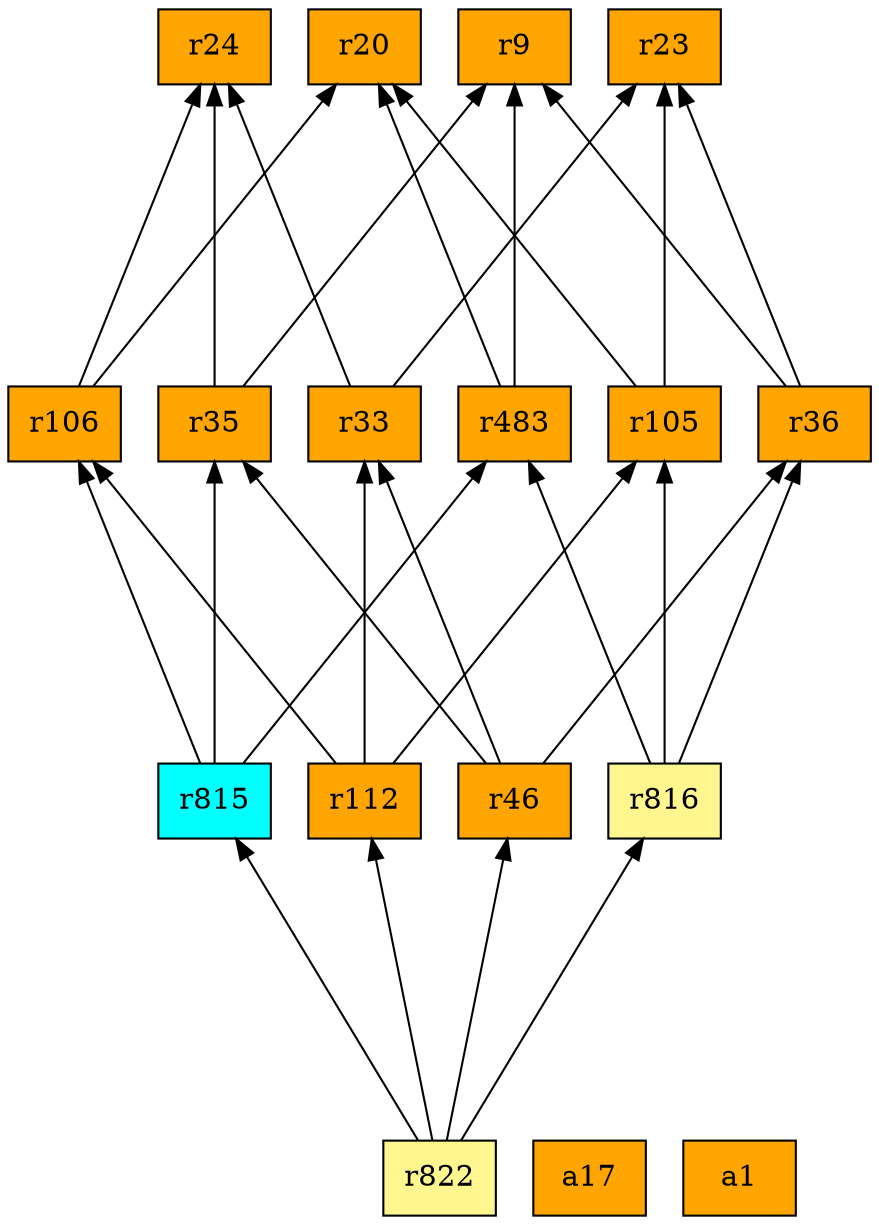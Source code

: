 digraph G {
rankdir=BT;ranksep="2.0";
"r106" [shape=record,fillcolor=orange,style=filled,label="{r106}"];
"r815" [shape=record,fillcolor=cyan,style=filled,label="{r815}"];
"a17" [shape=record,fillcolor=orange,style=filled,label="{a17}"];
"r105" [shape=record,fillcolor=orange,style=filled,label="{r105}"];
"r483" [shape=record,fillcolor=orange,style=filled,label="{r483}"];
"r9" [shape=record,fillcolor=orange,style=filled,label="{r9}"];
"r822" [shape=record,fillcolor=khaki1,style=filled,label="{r822}"];
"a1" [shape=record,fillcolor=orange,style=filled,label="{a1}"];
"r816" [shape=record,fillcolor=khaki1,style=filled,label="{r816}"];
"r35" [shape=record,fillcolor=orange,style=filled,label="{r35}"];
"r24" [shape=record,fillcolor=orange,style=filled,label="{r24}"];
"r23" [shape=record,fillcolor=orange,style=filled,label="{r23}"];
"r33" [shape=record,fillcolor=orange,style=filled,label="{r33}"];
"r36" [shape=record,fillcolor=orange,style=filled,label="{r36}"];
"r20" [shape=record,fillcolor=orange,style=filled,label="{r20}"];
"r46" [shape=record,fillcolor=orange,style=filled,label="{r46}"];
"r112" [shape=record,fillcolor=orange,style=filled,label="{r112}"];
"r106" -> "r20"
"r106" -> "r24"
"r815" -> "r106"
"r815" -> "r35"
"r815" -> "r483"
"r105" -> "r20"
"r105" -> "r23"
"r483" -> "r9"
"r483" -> "r20"
"r822" -> "r816"
"r822" -> "r815"
"r822" -> "r46"
"r822" -> "r112"
"r816" -> "r105"
"r816" -> "r36"
"r816" -> "r483"
"r35" -> "r9"
"r35" -> "r24"
"r33" -> "r24"
"r33" -> "r23"
"r36" -> "r9"
"r36" -> "r23"
"r46" -> "r35"
"r46" -> "r33"
"r46" -> "r36"
"r112" -> "r106"
"r112" -> "r105"
"r112" -> "r33"
}